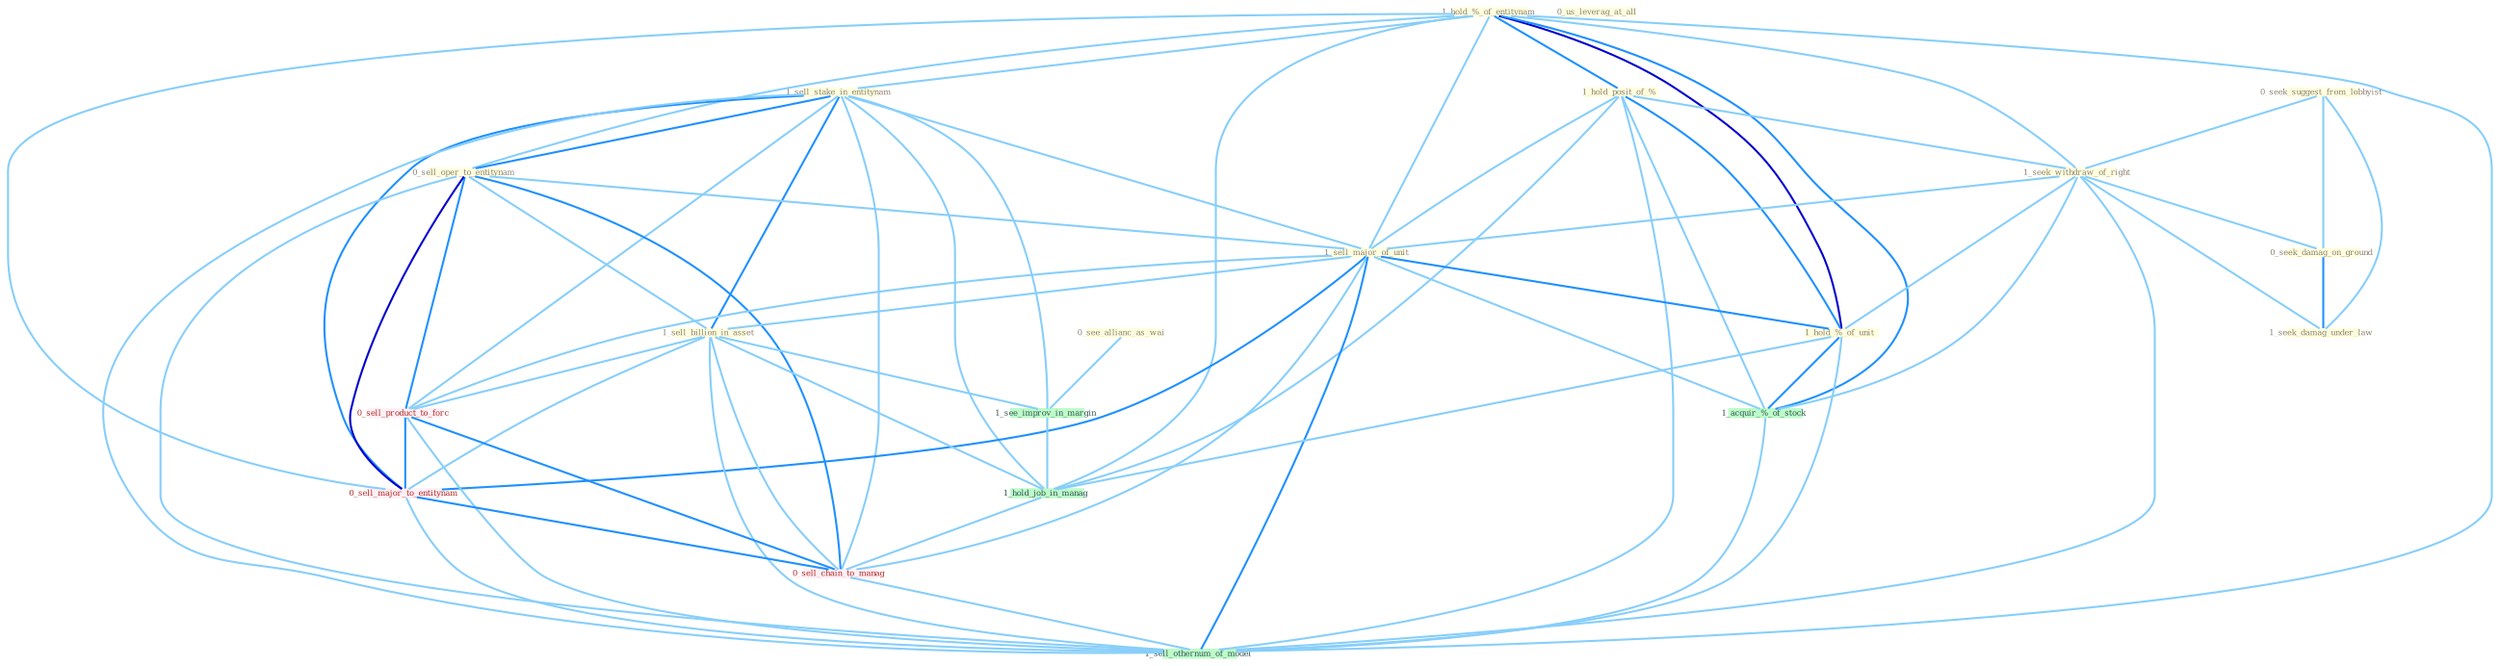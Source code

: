 Graph G{ 
    node
    [shape=polygon,style=filled,width=.5,height=.06,color="#BDFCC9",fixedsize=true,fontsize=4,
    fontcolor="#2f4f4f"];
    {node
    [color="#ffffe0", fontcolor="#8b7d6b"] "1_hold_%_of_entitynam " "1_sell_stake_in_entitynam " "1_hold_posit_of_% " "0_seek_suggest_from_lobbyist " "1_seek_withdraw_of_right " "0_seek_damag_on_ground " "0_see_allianc_as_wai " "0_sell_oper_to_entitynam " "1_sell_major_of_unit " "1_sell_billion_in_asset " "1_hold_%_of_unit " "1_seek_damag_under_law " "0_us_leverag_at_all "}
{node [color="#fff0f5", fontcolor="#b22222"] "0_sell_product_to_forc " "0_sell_major_to_entitynam " "0_sell_chain_to_manag "}
edge [color="#B0E2FF"];

	"1_hold_%_of_entitynam " -- "1_sell_stake_in_entitynam " [w="1", color="#87cefa" ];
	"1_hold_%_of_entitynam " -- "1_hold_posit_of_% " [w="2", color="#1e90ff" , len=0.8];
	"1_hold_%_of_entitynam " -- "1_seek_withdraw_of_right " [w="1", color="#87cefa" ];
	"1_hold_%_of_entitynam " -- "0_sell_oper_to_entitynam " [w="1", color="#87cefa" ];
	"1_hold_%_of_entitynam " -- "1_sell_major_of_unit " [w="1", color="#87cefa" ];
	"1_hold_%_of_entitynam " -- "1_hold_%_of_unit " [w="3", color="#0000cd" , len=0.6];
	"1_hold_%_of_entitynam " -- "1_acquir_%_of_stock " [w="2", color="#1e90ff" , len=0.8];
	"1_hold_%_of_entitynam " -- "1_hold_job_in_manag " [w="1", color="#87cefa" ];
	"1_hold_%_of_entitynam " -- "0_sell_major_to_entitynam " [w="1", color="#87cefa" ];
	"1_hold_%_of_entitynam " -- "1_sell_othernum_of_model " [w="1", color="#87cefa" ];
	"1_sell_stake_in_entitynam " -- "0_sell_oper_to_entitynam " [w="2", color="#1e90ff" , len=0.8];
	"1_sell_stake_in_entitynam " -- "1_sell_major_of_unit " [w="1", color="#87cefa" ];
	"1_sell_stake_in_entitynam " -- "1_sell_billion_in_asset " [w="2", color="#1e90ff" , len=0.8];
	"1_sell_stake_in_entitynam " -- "1_see_improv_in_margin " [w="1", color="#87cefa" ];
	"1_sell_stake_in_entitynam " -- "1_hold_job_in_manag " [w="1", color="#87cefa" ];
	"1_sell_stake_in_entitynam " -- "0_sell_product_to_forc " [w="1", color="#87cefa" ];
	"1_sell_stake_in_entitynam " -- "0_sell_major_to_entitynam " [w="2", color="#1e90ff" , len=0.8];
	"1_sell_stake_in_entitynam " -- "0_sell_chain_to_manag " [w="1", color="#87cefa" ];
	"1_sell_stake_in_entitynam " -- "1_sell_othernum_of_model " [w="1", color="#87cefa" ];
	"1_hold_posit_of_% " -- "1_seek_withdraw_of_right " [w="1", color="#87cefa" ];
	"1_hold_posit_of_% " -- "1_sell_major_of_unit " [w="1", color="#87cefa" ];
	"1_hold_posit_of_% " -- "1_hold_%_of_unit " [w="2", color="#1e90ff" , len=0.8];
	"1_hold_posit_of_% " -- "1_acquir_%_of_stock " [w="1", color="#87cefa" ];
	"1_hold_posit_of_% " -- "1_hold_job_in_manag " [w="1", color="#87cefa" ];
	"1_hold_posit_of_% " -- "1_sell_othernum_of_model " [w="1", color="#87cefa" ];
	"0_seek_suggest_from_lobbyist " -- "1_seek_withdraw_of_right " [w="1", color="#87cefa" ];
	"0_seek_suggest_from_lobbyist " -- "0_seek_damag_on_ground " [w="1", color="#87cefa" ];
	"0_seek_suggest_from_lobbyist " -- "1_seek_damag_under_law " [w="1", color="#87cefa" ];
	"1_seek_withdraw_of_right " -- "0_seek_damag_on_ground " [w="1", color="#87cefa" ];
	"1_seek_withdraw_of_right " -- "1_sell_major_of_unit " [w="1", color="#87cefa" ];
	"1_seek_withdraw_of_right " -- "1_hold_%_of_unit " [w="1", color="#87cefa" ];
	"1_seek_withdraw_of_right " -- "1_seek_damag_under_law " [w="1", color="#87cefa" ];
	"1_seek_withdraw_of_right " -- "1_acquir_%_of_stock " [w="1", color="#87cefa" ];
	"1_seek_withdraw_of_right " -- "1_sell_othernum_of_model " [w="1", color="#87cefa" ];
	"0_seek_damag_on_ground " -- "1_seek_damag_under_law " [w="2", color="#1e90ff" , len=0.8];
	"0_see_allianc_as_wai " -- "1_see_improv_in_margin " [w="1", color="#87cefa" ];
	"0_sell_oper_to_entitynam " -- "1_sell_major_of_unit " [w="1", color="#87cefa" ];
	"0_sell_oper_to_entitynam " -- "1_sell_billion_in_asset " [w="1", color="#87cefa" ];
	"0_sell_oper_to_entitynam " -- "0_sell_product_to_forc " [w="2", color="#1e90ff" , len=0.8];
	"0_sell_oper_to_entitynam " -- "0_sell_major_to_entitynam " [w="3", color="#0000cd" , len=0.6];
	"0_sell_oper_to_entitynam " -- "0_sell_chain_to_manag " [w="2", color="#1e90ff" , len=0.8];
	"0_sell_oper_to_entitynam " -- "1_sell_othernum_of_model " [w="1", color="#87cefa" ];
	"1_sell_major_of_unit " -- "1_sell_billion_in_asset " [w="1", color="#87cefa" ];
	"1_sell_major_of_unit " -- "1_hold_%_of_unit " [w="2", color="#1e90ff" , len=0.8];
	"1_sell_major_of_unit " -- "1_acquir_%_of_stock " [w="1", color="#87cefa" ];
	"1_sell_major_of_unit " -- "0_sell_product_to_forc " [w="1", color="#87cefa" ];
	"1_sell_major_of_unit " -- "0_sell_major_to_entitynam " [w="2", color="#1e90ff" , len=0.8];
	"1_sell_major_of_unit " -- "0_sell_chain_to_manag " [w="1", color="#87cefa" ];
	"1_sell_major_of_unit " -- "1_sell_othernum_of_model " [w="2", color="#1e90ff" , len=0.8];
	"1_sell_billion_in_asset " -- "1_see_improv_in_margin " [w="1", color="#87cefa" ];
	"1_sell_billion_in_asset " -- "1_hold_job_in_manag " [w="1", color="#87cefa" ];
	"1_sell_billion_in_asset " -- "0_sell_product_to_forc " [w="1", color="#87cefa" ];
	"1_sell_billion_in_asset " -- "0_sell_major_to_entitynam " [w="1", color="#87cefa" ];
	"1_sell_billion_in_asset " -- "0_sell_chain_to_manag " [w="1", color="#87cefa" ];
	"1_sell_billion_in_asset " -- "1_sell_othernum_of_model " [w="1", color="#87cefa" ];
	"1_hold_%_of_unit " -- "1_acquir_%_of_stock " [w="2", color="#1e90ff" , len=0.8];
	"1_hold_%_of_unit " -- "1_hold_job_in_manag " [w="1", color="#87cefa" ];
	"1_hold_%_of_unit " -- "1_sell_othernum_of_model " [w="1", color="#87cefa" ];
	"1_see_improv_in_margin " -- "1_hold_job_in_manag " [w="1", color="#87cefa" ];
	"1_acquir_%_of_stock " -- "1_sell_othernum_of_model " [w="1", color="#87cefa" ];
	"1_hold_job_in_manag " -- "0_sell_chain_to_manag " [w="1", color="#87cefa" ];
	"0_sell_product_to_forc " -- "0_sell_major_to_entitynam " [w="2", color="#1e90ff" , len=0.8];
	"0_sell_product_to_forc " -- "0_sell_chain_to_manag " [w="2", color="#1e90ff" , len=0.8];
	"0_sell_product_to_forc " -- "1_sell_othernum_of_model " [w="1", color="#87cefa" ];
	"0_sell_major_to_entitynam " -- "0_sell_chain_to_manag " [w="2", color="#1e90ff" , len=0.8];
	"0_sell_major_to_entitynam " -- "1_sell_othernum_of_model " [w="1", color="#87cefa" ];
	"0_sell_chain_to_manag " -- "1_sell_othernum_of_model " [w="1", color="#87cefa" ];
}